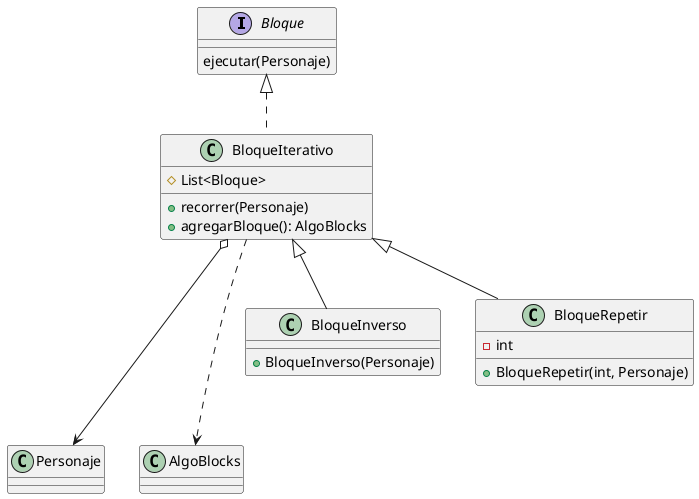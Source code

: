 @startuml

interface Bloque{
    ejecutar(Personaje)
}
class BloqueIterativo implements Bloque{
    # List<Bloque>
    + recorrer(Personaje)
    + agregarBloque(): AlgoBlocks
}
BloqueIterativo o---> Personaje
BloqueIterativo ...> AlgoBlocks

class BloqueInverso extends BloqueIterativo{
    + BloqueInverso(Personaje)
}

class BloqueRepetir extends BloqueIterativo{
    - int
    + BloqueRepetir(int, Personaje)
}

@enduml